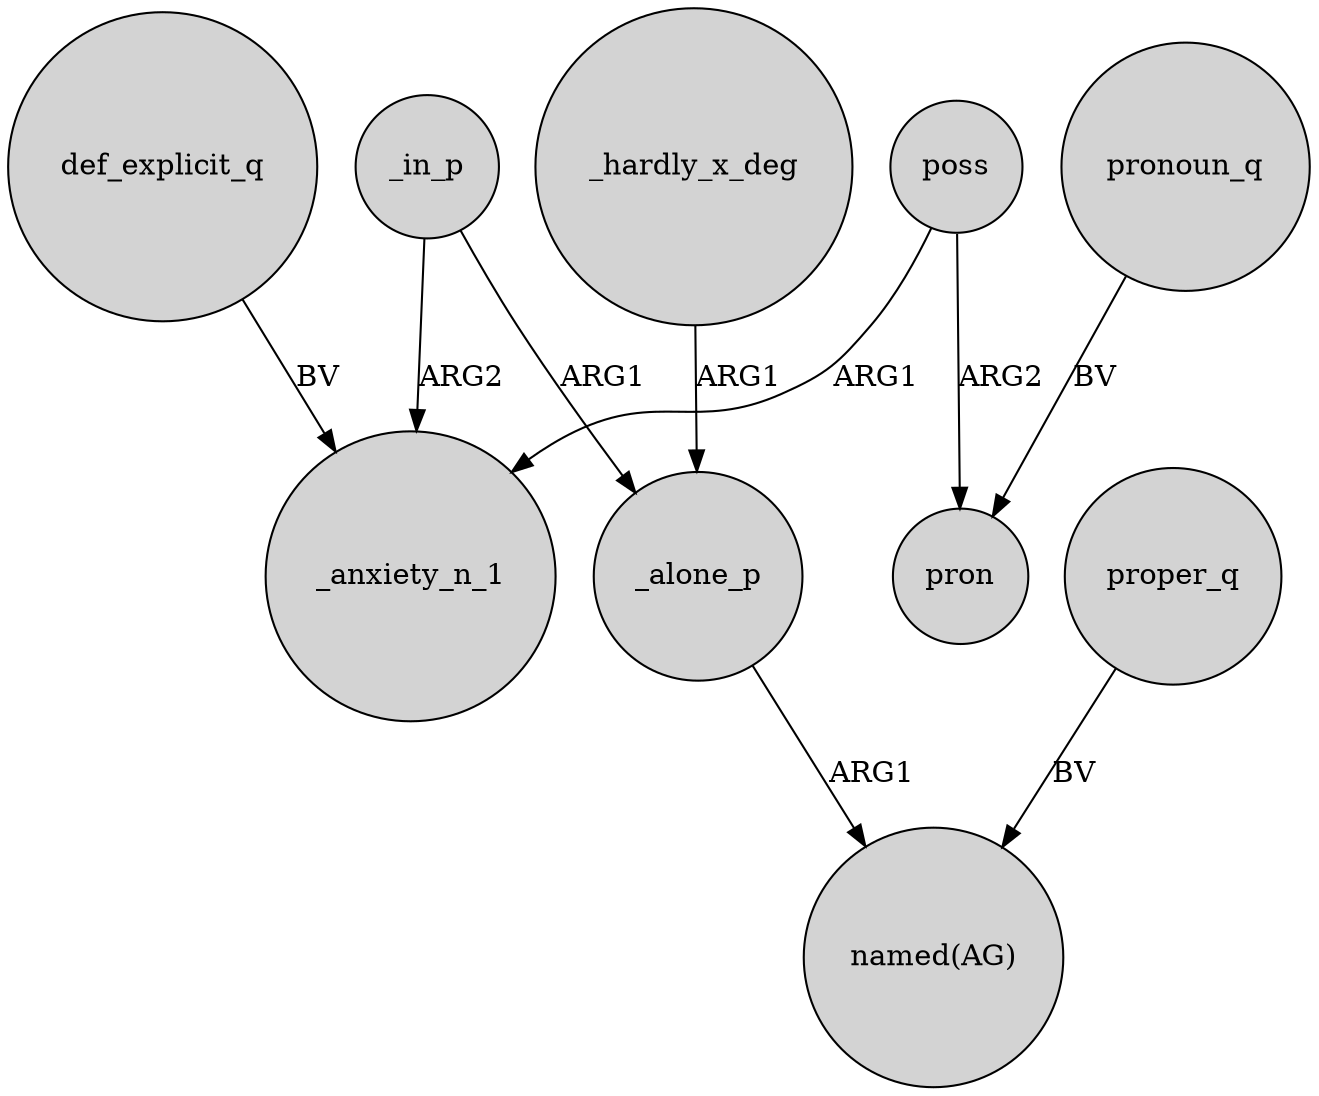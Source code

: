 digraph {
	node [shape=circle style=filled]
	_in_p -> _anxiety_n_1 [label=ARG2]
	def_explicit_q -> _anxiety_n_1 [label=BV]
	_alone_p -> "named(AG)" [label=ARG1]
	poss -> pron [label=ARG2]
	_in_p -> _alone_p [label=ARG1]
	proper_q -> "named(AG)" [label=BV]
	poss -> _anxiety_n_1 [label=ARG1]
	_hardly_x_deg -> _alone_p [label=ARG1]
	pronoun_q -> pron [label=BV]
}
